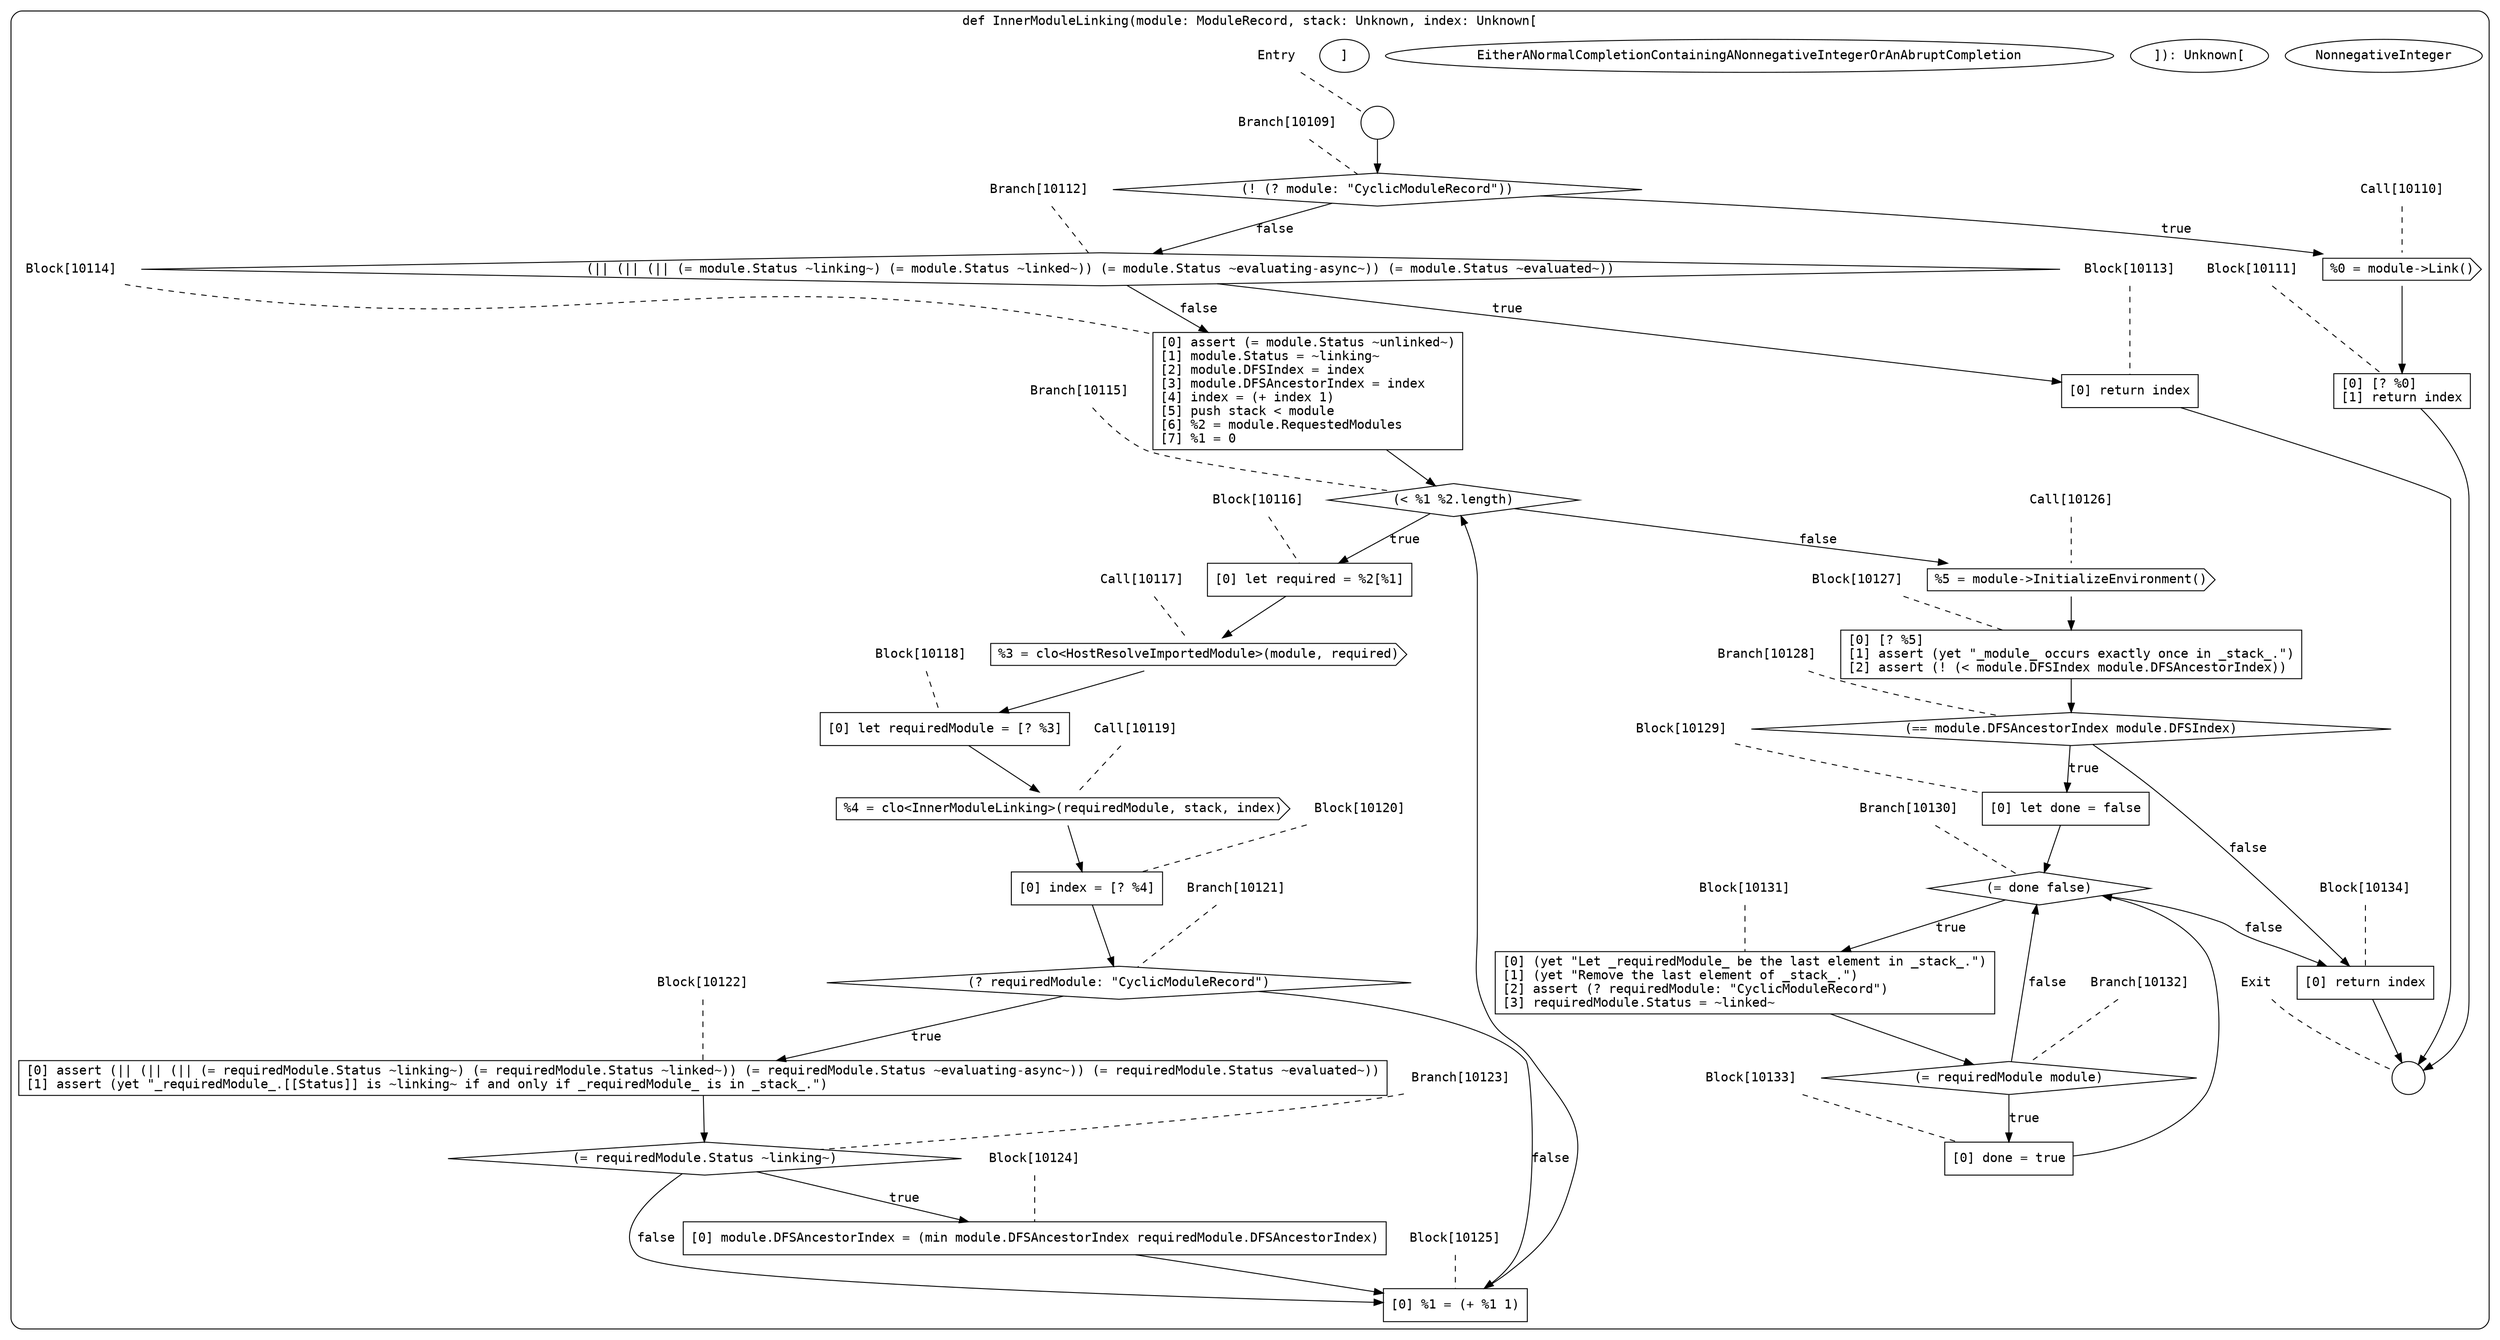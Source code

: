 digraph {
  graph [fontname = "Consolas"]
  node [fontname = "Consolas"]
  edge [fontname = "Consolas"]
  subgraph cluster1886 {
    label = "def InnerModuleLinking(module: ModuleRecord, stack: Unknown, index: Unknown["NonnegativeInteger"]): Unknown["EitherANormalCompletionContainingANonnegativeIntegerOrAnAbruptCompletion"]"
    style = rounded
    cluster1886_entry_name [shape=none, label=<<font color="black">Entry</font>>]
    cluster1886_entry_name -> cluster1886_entry [arrowhead=none, color="black", style=dashed]
    cluster1886_entry [shape=circle label=" " color="black" fillcolor="white" style=filled]
    cluster1886_entry -> node10109 [color="black"]
    cluster1886_exit_name [shape=none, label=<<font color="black">Exit</font>>]
    cluster1886_exit_name -> cluster1886_exit [arrowhead=none, color="black", style=dashed]
    cluster1886_exit [shape=circle label=" " color="black" fillcolor="white" style=filled]
    node10109_name [shape=none, label=<<font color="black">Branch[10109]</font>>]
    node10109_name -> node10109 [arrowhead=none, color="black", style=dashed]
    node10109 [shape=diamond, label=<<font color="black">(! (? module: &quot;CyclicModuleRecord&quot;))</font>> color="black" fillcolor="white", style=filled]
    node10109 -> node10110 [label=<<font color="black">true</font>> color="black"]
    node10109 -> node10112 [label=<<font color="black">false</font>> color="black"]
    node10110_name [shape=none, label=<<font color="black">Call[10110]</font>>]
    node10110_name -> node10110 [arrowhead=none, color="black", style=dashed]
    node10110 [shape=cds, label=<<font color="black">%0 = module-&gt;Link()</font>> color="black" fillcolor="white", style=filled]
    node10110 -> node10111 [color="black"]
    node10112_name [shape=none, label=<<font color="black">Branch[10112]</font>>]
    node10112_name -> node10112 [arrowhead=none, color="black", style=dashed]
    node10112 [shape=diamond, label=<<font color="black">(|| (|| (|| (= module.Status ~linking~) (= module.Status ~linked~)) (= module.Status ~evaluating-async~)) (= module.Status ~evaluated~))</font>> color="black" fillcolor="white", style=filled]
    node10112 -> node10113 [label=<<font color="black">true</font>> color="black"]
    node10112 -> node10114 [label=<<font color="black">false</font>> color="black"]
    node10111_name [shape=none, label=<<font color="black">Block[10111]</font>>]
    node10111_name -> node10111 [arrowhead=none, color="black", style=dashed]
    node10111 [shape=box, label=<<font color="black">[0] [? %0]<BR ALIGN="LEFT"/>[1] return index<BR ALIGN="LEFT"/></font>> color="black" fillcolor="white", style=filled]
    node10111 -> cluster1886_exit [color="black"]
    node10113_name [shape=none, label=<<font color="black">Block[10113]</font>>]
    node10113_name -> node10113 [arrowhead=none, color="black", style=dashed]
    node10113 [shape=box, label=<<font color="black">[0] return index<BR ALIGN="LEFT"/></font>> color="black" fillcolor="white", style=filled]
    node10113 -> cluster1886_exit [color="black"]
    node10114_name [shape=none, label=<<font color="black">Block[10114]</font>>]
    node10114_name -> node10114 [arrowhead=none, color="black", style=dashed]
    node10114 [shape=box, label=<<font color="black">[0] assert (= module.Status ~unlinked~)<BR ALIGN="LEFT"/>[1] module.Status = ~linking~<BR ALIGN="LEFT"/>[2] module.DFSIndex = index<BR ALIGN="LEFT"/>[3] module.DFSAncestorIndex = index<BR ALIGN="LEFT"/>[4] index = (+ index 1)<BR ALIGN="LEFT"/>[5] push stack &lt; module<BR ALIGN="LEFT"/>[6] %2 = module.RequestedModules<BR ALIGN="LEFT"/>[7] %1 = 0<BR ALIGN="LEFT"/></font>> color="black" fillcolor="white", style=filled]
    node10114 -> node10115 [color="black"]
    node10115_name [shape=none, label=<<font color="black">Branch[10115]</font>>]
    node10115_name -> node10115 [arrowhead=none, color="black", style=dashed]
    node10115 [shape=diamond, label=<<font color="black">(&lt; %1 %2.length)</font>> color="black" fillcolor="white", style=filled]
    node10115 -> node10116 [label=<<font color="black">true</font>> color="black"]
    node10115 -> node10126 [label=<<font color="black">false</font>> color="black"]
    node10116_name [shape=none, label=<<font color="black">Block[10116]</font>>]
    node10116_name -> node10116 [arrowhead=none, color="black", style=dashed]
    node10116 [shape=box, label=<<font color="black">[0] let required = %2[%1]<BR ALIGN="LEFT"/></font>> color="black" fillcolor="white", style=filled]
    node10116 -> node10117 [color="black"]
    node10126_name [shape=none, label=<<font color="black">Call[10126]</font>>]
    node10126_name -> node10126 [arrowhead=none, color="black", style=dashed]
    node10126 [shape=cds, label=<<font color="black">%5 = module-&gt;InitializeEnvironment()</font>> color="black" fillcolor="white", style=filled]
    node10126 -> node10127 [color="black"]
    node10117_name [shape=none, label=<<font color="black">Call[10117]</font>>]
    node10117_name -> node10117 [arrowhead=none, color="black", style=dashed]
    node10117 [shape=cds, label=<<font color="black">%3 = clo&lt;HostResolveImportedModule&gt;(module, required)</font>> color="black" fillcolor="white", style=filled]
    node10117 -> node10118 [color="black"]
    node10127_name [shape=none, label=<<font color="black">Block[10127]</font>>]
    node10127_name -> node10127 [arrowhead=none, color="black", style=dashed]
    node10127 [shape=box, label=<<font color="black">[0] [? %5]<BR ALIGN="LEFT"/>[1] assert (yet &quot;_module_ occurs exactly once in _stack_.&quot;)<BR ALIGN="LEFT"/>[2] assert (! (&lt; module.DFSIndex module.DFSAncestorIndex))<BR ALIGN="LEFT"/></font>> color="black" fillcolor="white", style=filled]
    node10127 -> node10128 [color="black"]
    node10118_name [shape=none, label=<<font color="black">Block[10118]</font>>]
    node10118_name -> node10118 [arrowhead=none, color="black", style=dashed]
    node10118 [shape=box, label=<<font color="black">[0] let requiredModule = [? %3]<BR ALIGN="LEFT"/></font>> color="black" fillcolor="white", style=filled]
    node10118 -> node10119 [color="black"]
    node10128_name [shape=none, label=<<font color="black">Branch[10128]</font>>]
    node10128_name -> node10128 [arrowhead=none, color="black", style=dashed]
    node10128 [shape=diamond, label=<<font color="black">(== module.DFSAncestorIndex module.DFSIndex)</font>> color="black" fillcolor="white", style=filled]
    node10128 -> node10129 [label=<<font color="black">true</font>> color="black"]
    node10128 -> node10134 [label=<<font color="black">false</font>> color="black"]
    node10119_name [shape=none, label=<<font color="black">Call[10119]</font>>]
    node10119_name -> node10119 [arrowhead=none, color="black", style=dashed]
    node10119 [shape=cds, label=<<font color="black">%4 = clo&lt;InnerModuleLinking&gt;(requiredModule, stack, index)</font>> color="black" fillcolor="white", style=filled]
    node10119 -> node10120 [color="black"]
    node10129_name [shape=none, label=<<font color="black">Block[10129]</font>>]
    node10129_name -> node10129 [arrowhead=none, color="black", style=dashed]
    node10129 [shape=box, label=<<font color="black">[0] let done = false<BR ALIGN="LEFT"/></font>> color="black" fillcolor="white", style=filled]
    node10129 -> node10130 [color="black"]
    node10134_name [shape=none, label=<<font color="black">Block[10134]</font>>]
    node10134_name -> node10134 [arrowhead=none, color="black", style=dashed]
    node10134 [shape=box, label=<<font color="black">[0] return index<BR ALIGN="LEFT"/></font>> color="black" fillcolor="white", style=filled]
    node10134 -> cluster1886_exit [color="black"]
    node10120_name [shape=none, label=<<font color="black">Block[10120]</font>>]
    node10120_name -> node10120 [arrowhead=none, color="black", style=dashed]
    node10120 [shape=box, label=<<font color="black">[0] index = [? %4]<BR ALIGN="LEFT"/></font>> color="black" fillcolor="white", style=filled]
    node10120 -> node10121 [color="black"]
    node10130_name [shape=none, label=<<font color="black">Branch[10130]</font>>]
    node10130_name -> node10130 [arrowhead=none, color="black", style=dashed]
    node10130 [shape=diamond, label=<<font color="black">(= done false)</font>> color="black" fillcolor="white", style=filled]
    node10130 -> node10131 [label=<<font color="black">true</font>> color="black"]
    node10130 -> node10134 [label=<<font color="black">false</font>> color="black"]
    node10121_name [shape=none, label=<<font color="black">Branch[10121]</font>>]
    node10121_name -> node10121 [arrowhead=none, color="black", style=dashed]
    node10121 [shape=diamond, label=<<font color="black">(? requiredModule: &quot;CyclicModuleRecord&quot;)</font>> color="black" fillcolor="white", style=filled]
    node10121 -> node10122 [label=<<font color="black">true</font>> color="black"]
    node10121 -> node10125 [label=<<font color="black">false</font>> color="black"]
    node10131_name [shape=none, label=<<font color="black">Block[10131]</font>>]
    node10131_name -> node10131 [arrowhead=none, color="black", style=dashed]
    node10131 [shape=box, label=<<font color="black">[0] (yet &quot;Let _requiredModule_ be the last element in _stack_.&quot;)<BR ALIGN="LEFT"/>[1] (yet &quot;Remove the last element of _stack_.&quot;)<BR ALIGN="LEFT"/>[2] assert (? requiredModule: &quot;CyclicModuleRecord&quot;)<BR ALIGN="LEFT"/>[3] requiredModule.Status = ~linked~<BR ALIGN="LEFT"/></font>> color="black" fillcolor="white", style=filled]
    node10131 -> node10132 [color="black"]
    node10122_name [shape=none, label=<<font color="black">Block[10122]</font>>]
    node10122_name -> node10122 [arrowhead=none, color="black", style=dashed]
    node10122 [shape=box, label=<<font color="black">[0] assert (|| (|| (|| (= requiredModule.Status ~linking~) (= requiredModule.Status ~linked~)) (= requiredModule.Status ~evaluating-async~)) (= requiredModule.Status ~evaluated~))<BR ALIGN="LEFT"/>[1] assert (yet &quot;_requiredModule_.[[Status]] is ~linking~ if and only if _requiredModule_ is in _stack_.&quot;)<BR ALIGN="LEFT"/></font>> color="black" fillcolor="white", style=filled]
    node10122 -> node10123 [color="black"]
    node10125_name [shape=none, label=<<font color="black">Block[10125]</font>>]
    node10125_name -> node10125 [arrowhead=none, color="black", style=dashed]
    node10125 [shape=box, label=<<font color="black">[0] %1 = (+ %1 1)<BR ALIGN="LEFT"/></font>> color="black" fillcolor="white", style=filled]
    node10125 -> node10115 [color="black"]
    node10132_name [shape=none, label=<<font color="black">Branch[10132]</font>>]
    node10132_name -> node10132 [arrowhead=none, color="black", style=dashed]
    node10132 [shape=diamond, label=<<font color="black">(= requiredModule module)</font>> color="black" fillcolor="white", style=filled]
    node10132 -> node10133 [label=<<font color="black">true</font>> color="black"]
    node10132 -> node10130 [label=<<font color="black">false</font>> color="black"]
    node10123_name [shape=none, label=<<font color="black">Branch[10123]</font>>]
    node10123_name -> node10123 [arrowhead=none, color="black", style=dashed]
    node10123 [shape=diamond, label=<<font color="black">(= requiredModule.Status ~linking~)</font>> color="black" fillcolor="white", style=filled]
    node10123 -> node10124 [label=<<font color="black">true</font>> color="black"]
    node10123 -> node10125 [label=<<font color="black">false</font>> color="black"]
    node10133_name [shape=none, label=<<font color="black">Block[10133]</font>>]
    node10133_name -> node10133 [arrowhead=none, color="black", style=dashed]
    node10133 [shape=box, label=<<font color="black">[0] done = true<BR ALIGN="LEFT"/></font>> color="black" fillcolor="white", style=filled]
    node10133 -> node10130 [color="black"]
    node10124_name [shape=none, label=<<font color="black">Block[10124]</font>>]
    node10124_name -> node10124 [arrowhead=none, color="black", style=dashed]
    node10124 [shape=box, label=<<font color="black">[0] module.DFSAncestorIndex = (min module.DFSAncestorIndex requiredModule.DFSAncestorIndex)<BR ALIGN="LEFT"/></font>> color="black" fillcolor="white", style=filled]
    node10124 -> node10125 [color="black"]
  }
}